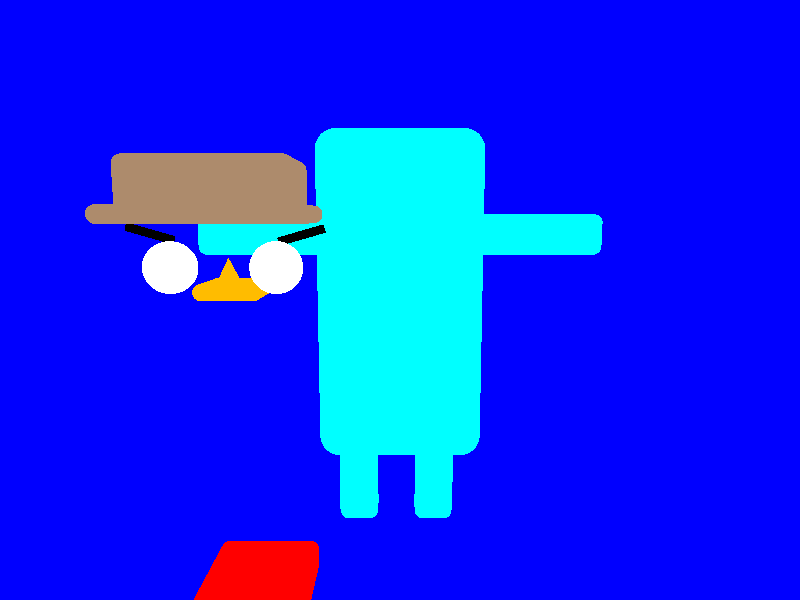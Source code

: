 #include "colors.inc"
#include "shapes.inc" 
    
#declare w = 1; //width
#declare h = 4; //height 
#declare d = -2; //depth
#declare proportion = 1;  

#declare c = <0,0,0>;
        
camera{


    location <7,6,1>
    look_at <0,5,1>
    rotate<10*clock,-90*clock,0> 
    translate<0,-.4*clock,0>

}  
light_source { 
        <-1,4.5,3>
        color White 
}
light_source { 
        <-1,4.5,-3>
        color White 
}
 

background{Blue}
 union{
//Body
    
    object{ // Round_Box(A, B, WireRadius, UseMerge)
            Round_Box(<0,0,0>,<-w,-h,-d>, 0.25   , 0)  
             
            texture{ pigment{ color Cyan}
                   //normal { radial sine_wave frequency 30 scale 0.25 }
                     finish { phong 1 }
                    }
            scale<1,1,1>*proportion  rotate<0, 0,0> translate<0,5,0>
          } // ---------------------------------------------------------
          
    
    //ArmR      
    union{
    
        object{ // Round_Box(A, B, WireRadius, UseMerge)
                Round_Box(<0,0,0>, <-0.3,-1.5,-0.5>, 0.1   , 0)  
                 
                texture{ pigment{ color Cyan}
                       //normal { radial sine_wave frequency 30 scale 0.25 }
                         finish { phong 1 }
                        }
               scale<1,1,1>*proportion  rotate<0, 0,0> translate<0,0,0> 
              } // ---------------------------------------------------------
              
        //HandR      
         object{ // Round_Box(A, B, WireRadius, UseMerge)
                Round_Box(<0,0,0>,<0.6,0,-0.5>, 0.1   , 0)  
                 
                texture{ pigment{ color Cyan}
                       //normal { radial sine_wave frequency 30 scale 0.25 }
                         finish { phong 1 }
                        }
              scale<1,1,1>*proportion  rotate<0, 0,0> translate<-0.7,0,0>
              } // ---------------------------------------------------------
        scale<1,1,1>*proportion  rotate<90,0,0> translate c+<-0.3,3.5,3.4>      
    }  
    
    
    //ArmL      
    union{
    
        object{ // Round_Box(A, B, WireRadius, UseMerge)
                Round_Box(<0,0,0>, <-0.3,-1.5,-0.5>, 0.1   , 0)  
                 
                texture{ pigment{ color Cyan}
                       //normal { radial sine_wave frequency 30 scale 0.25 }
                         finish { phong 1 }
                        }
               scale<1,1,1>*proportion  rotate<0, 0,0> translate<0,0,0> 
              } // ---------------------------------------------------------
              
        //HandL      
         object{ // Round_Box(A, B, WireRadius, UseMerge)
                Round_Box(<0,0,0>,<0.6,0,-0.5>, 0.1   , 0)  
                 
                texture{ pigment{ color Cyan}
                       //normal { radial sine_wave frequency 30 scale 0.25 }
                         finish { phong 1 }
                        }
              scale<1,1,1>*proportion  rotate<0, 0,0> translate<-0.7,0,0>
              } // ---------------------------------------------------------
        scale<1,1,1>*proportion  rotate<-90,0,0> translate c+<-0.3,4,-1.4>      
    }
    
    
    
     //LegR      
    union{
    
        object{ // Round_Box(A, B, WireRadius, UseMerge)
                Round_Box(<0,0,0>, <-0.3,-1.5,-0.5>, 0.1   , 0)  
                 
                texture{ pigment{ color Cyan}
                       //normal { radial sine_wave frequency 30 scale 0.25 }
                         finish { phong 1 }
                        }
               scale<1,1,1>*proportion  rotate<0, 0,0> translate<0,0,0> 
              } // ---------------------------------------------------------
              
        //FeetR      
         object{ // Round_Box(A, B, WireRadius, UseMerge)
                Round_Box(<0,0,0>,<0.6,0,-0.5>, 0.1   , 0)  
                 
                texture{ pigment{ color Cyan}
                       //normal { radial sine_wave frequency 30 scale 0.25 }
                         finish { phong 1 }
                        }
              scale<1,1,1>*proportion  rotate<0, 0,0> translate<-0.7,0,0>
              } // ---------------------------------------------------------
        scale<1,1,1>*proportion  rotate<180,0,0> translate c+<-0.5,0,1.2>      
    }  
    
    
         //LegR      
    union{
    
        object{ // Round_Box(A, B, WireRadius, UseMerge)
                Round_Box(<0,0,0>, <-0.3,-1.5,-0.5>, 0.1   , 0)  
                 
                texture{ pigment{ color Cyan}
                       //normal { radial sine_wave frequency 30 scale 0.25 }
                         finish { phong 1 }
                        }
               scale<1,1,1>*proportion  rotate<0, 0,0> translate<0,0,0> 
              } // ---------------------------------------------------------
              
        //FeetR      
         object{ // Round_Box(A, B, WireRadius, UseMerge)
                Round_Box(<0,0,0>,<0.6,0,-0.5>, 0.1   , 0)  
                 
                texture{ pigment{ color Cyan}
                       //normal { radial sine_wave frequency 30 scale 0.25 }
                         finish { phong 1 }
                        }
              scale<1,1,1>*proportion  rotate<0, 0,0> translate<-0.7,0,0>
              } // ---------------------------------------------------------
        scale<1,1,1>*proportion  rotate<180,0,0> translate c+<-0.5,0,0.2>       
               
          
        }
    //Left eye
    
    sphere { c, 0.3 
    
            texture { pigment{ color White}
                      finish { phong 1.0 reflection 0.00}
                    } // end of texture
    
              scale<1,1,1>*proportion  rotate<0,0,0>  translate<0.2,3.4,-1.6>  
           }  // end of sphere -----------------------------------
           //Iris1
                sphere { c, 0.1 
                
                        texture { pigment{ color Black}
                                  finish { phong 1.0 reflection 0.00}
                                } // end of texture
                
                          scale<1,1,1>*proportion  rotate<0,0,0>  translate<-0.05,3.4,-1.6>  
                       }  // end of sphere -----------------------------------  
                       
                       
                       
                       
                       
    //Rigth eye       
    sphere { c, 0.3 
    
            texture { pigment{ color White}
                      finish { phong 1.0 reflection 0.00}
                    } // end of texture
    
              scale<1,1,1>*proportion  rotate<0,0,0>  translate<0.2,3.4,-0.4>  
           }  // end of sphere ----------------------------------- 
    
                       
            //Iris2       
            sphere { c, 0.1 
            
                    texture { pigment{ color  Black}
                              finish { phong 1.0 reflection 0.00}
                            } // end of texture
            
                     scale<1,1,1>*proportion  rotate<0,0,0>  translate<-0.05,3.4,-0.4>  
                   }  // end of sphere ----------------------------------- 
           
    // CejaRigth
    
    cylinder { c+<0,4,0>,c+<0,4,0.55>, 0.05
               texture { pigment { color Black}
                       //normal  { bumps 0.5 scale <0.25, 0.005,0.005>}  
                         finish  { phong 0.5 reflection{ 0.00 metallic 0.00} } 
                       } // end of texture
               scale <1,1,1>*proportion rotate<-16,0,0> translate<0,-0.16,0.7>
             } // end of cylinder  ------------------------------------
    
    
    
           
    // CejaLeft
    
    cylinder { c+<0,4,0>,c+<0,4,0.55>, 0.05
               texture { pigment { color Black}
                       //normal  { bumps 0.5 scale <0.25, 0.005,0.005>}  
                         finish  { phong 0.5 reflection{ 0.00 metallic 0.00} } 
                       } // end of texture
               scale <1,1,1>*proportion rotate<16,0,0> translate<0,0.01,-3.26>
             } // end of cylinder  ------------------------------------
    
    
    
    
    
    
    
           
    // Pico
    
    object{ // Round_Box(A, B, WireRadius, UseMerge)
            Round_Box(c+<0.2,0,-0.6>,c+<-0.7,0.2,-1.4>, 0.1   , 0)  
             
            texture{ pigment{ color Orange}
                   //normal { radial sine_wave frequency 30 scale 0.25 }
                     finish { phong 1 }
                    }
            scale<1,1,1>*proportion  rotate<0, 0,0> translate<0,3,0>
          } // ---------------------------------------------------------
    
    //Nose            
    triangle { 
                    c+<-0.01, 0, -0.75>, c+<-0.01, 0, -1.25>, c+<-0.01, 0.5, -1>
                    texture { pigment{ color Orange } 
                    finish { phong 1.0 }
                  }
                  scale<1,1,1>*proportion rotate<0, 0,0> translate<0,3,0>
                   }
                   
                   
    //Cola 
    
    object{ // Round_Box(A, B, WireRadius, UseMerge)
            Round_Box( <0,0,0>,<2.5,-0.4,-1.2>, 0.1   , 0)  
             
            texture{ pigment{ color Red}
                   //normal { radial sine_wave frequency 30 scale 0.25 }
                     finish { phong 1 }
                    }
            scale<1,1,1>*proportion  rotate<0, 0,0> translate<0,0,0>
          } // ---------------------------------------------------------
          
    //Hat
    
    object{ // Round_Box(A, B, WireRadius, UseMerge)
            Round_Box(c+<-0.4,0,-1.2>,c+<1,0.2,1>, 0.1   , 0)  
                                  
            texture{ pigment{ color SemiSweetChoc}
                   //normal { radial sine_wave frequency 30 scale 0.25 }
                     finish { phong 1 }                           
                    }
            scale<1,1,1>*proportion  rotate<0, 0,0> translate<0.1,3.9,-0.9>
          } // --------------------------------------------------------- 
          
    //Hat
    
    object{ // Round_Box(A, B, WireRadius, UseMerge)
            Round_Box(c+<-0.6,0,-1>,c+<0.5,0.6,0.8>, 0.1   , 0)  
                                  
            texture{ pigment{ color SemiSweetChoc}
                   //normal { radial sine_wave frequency 30 scale 0.25 }
                     finish { phong 1 }                           
                    }
            scale<1,1,1>*proportion  rotate<0, 0,0> translate<0.48,4,-0.87>
          } // ---------------------------------------------------------
          
                     
 scale<1,1,1>*proportion  rotate<0, 0,0> translate<0,2,0>   

}








